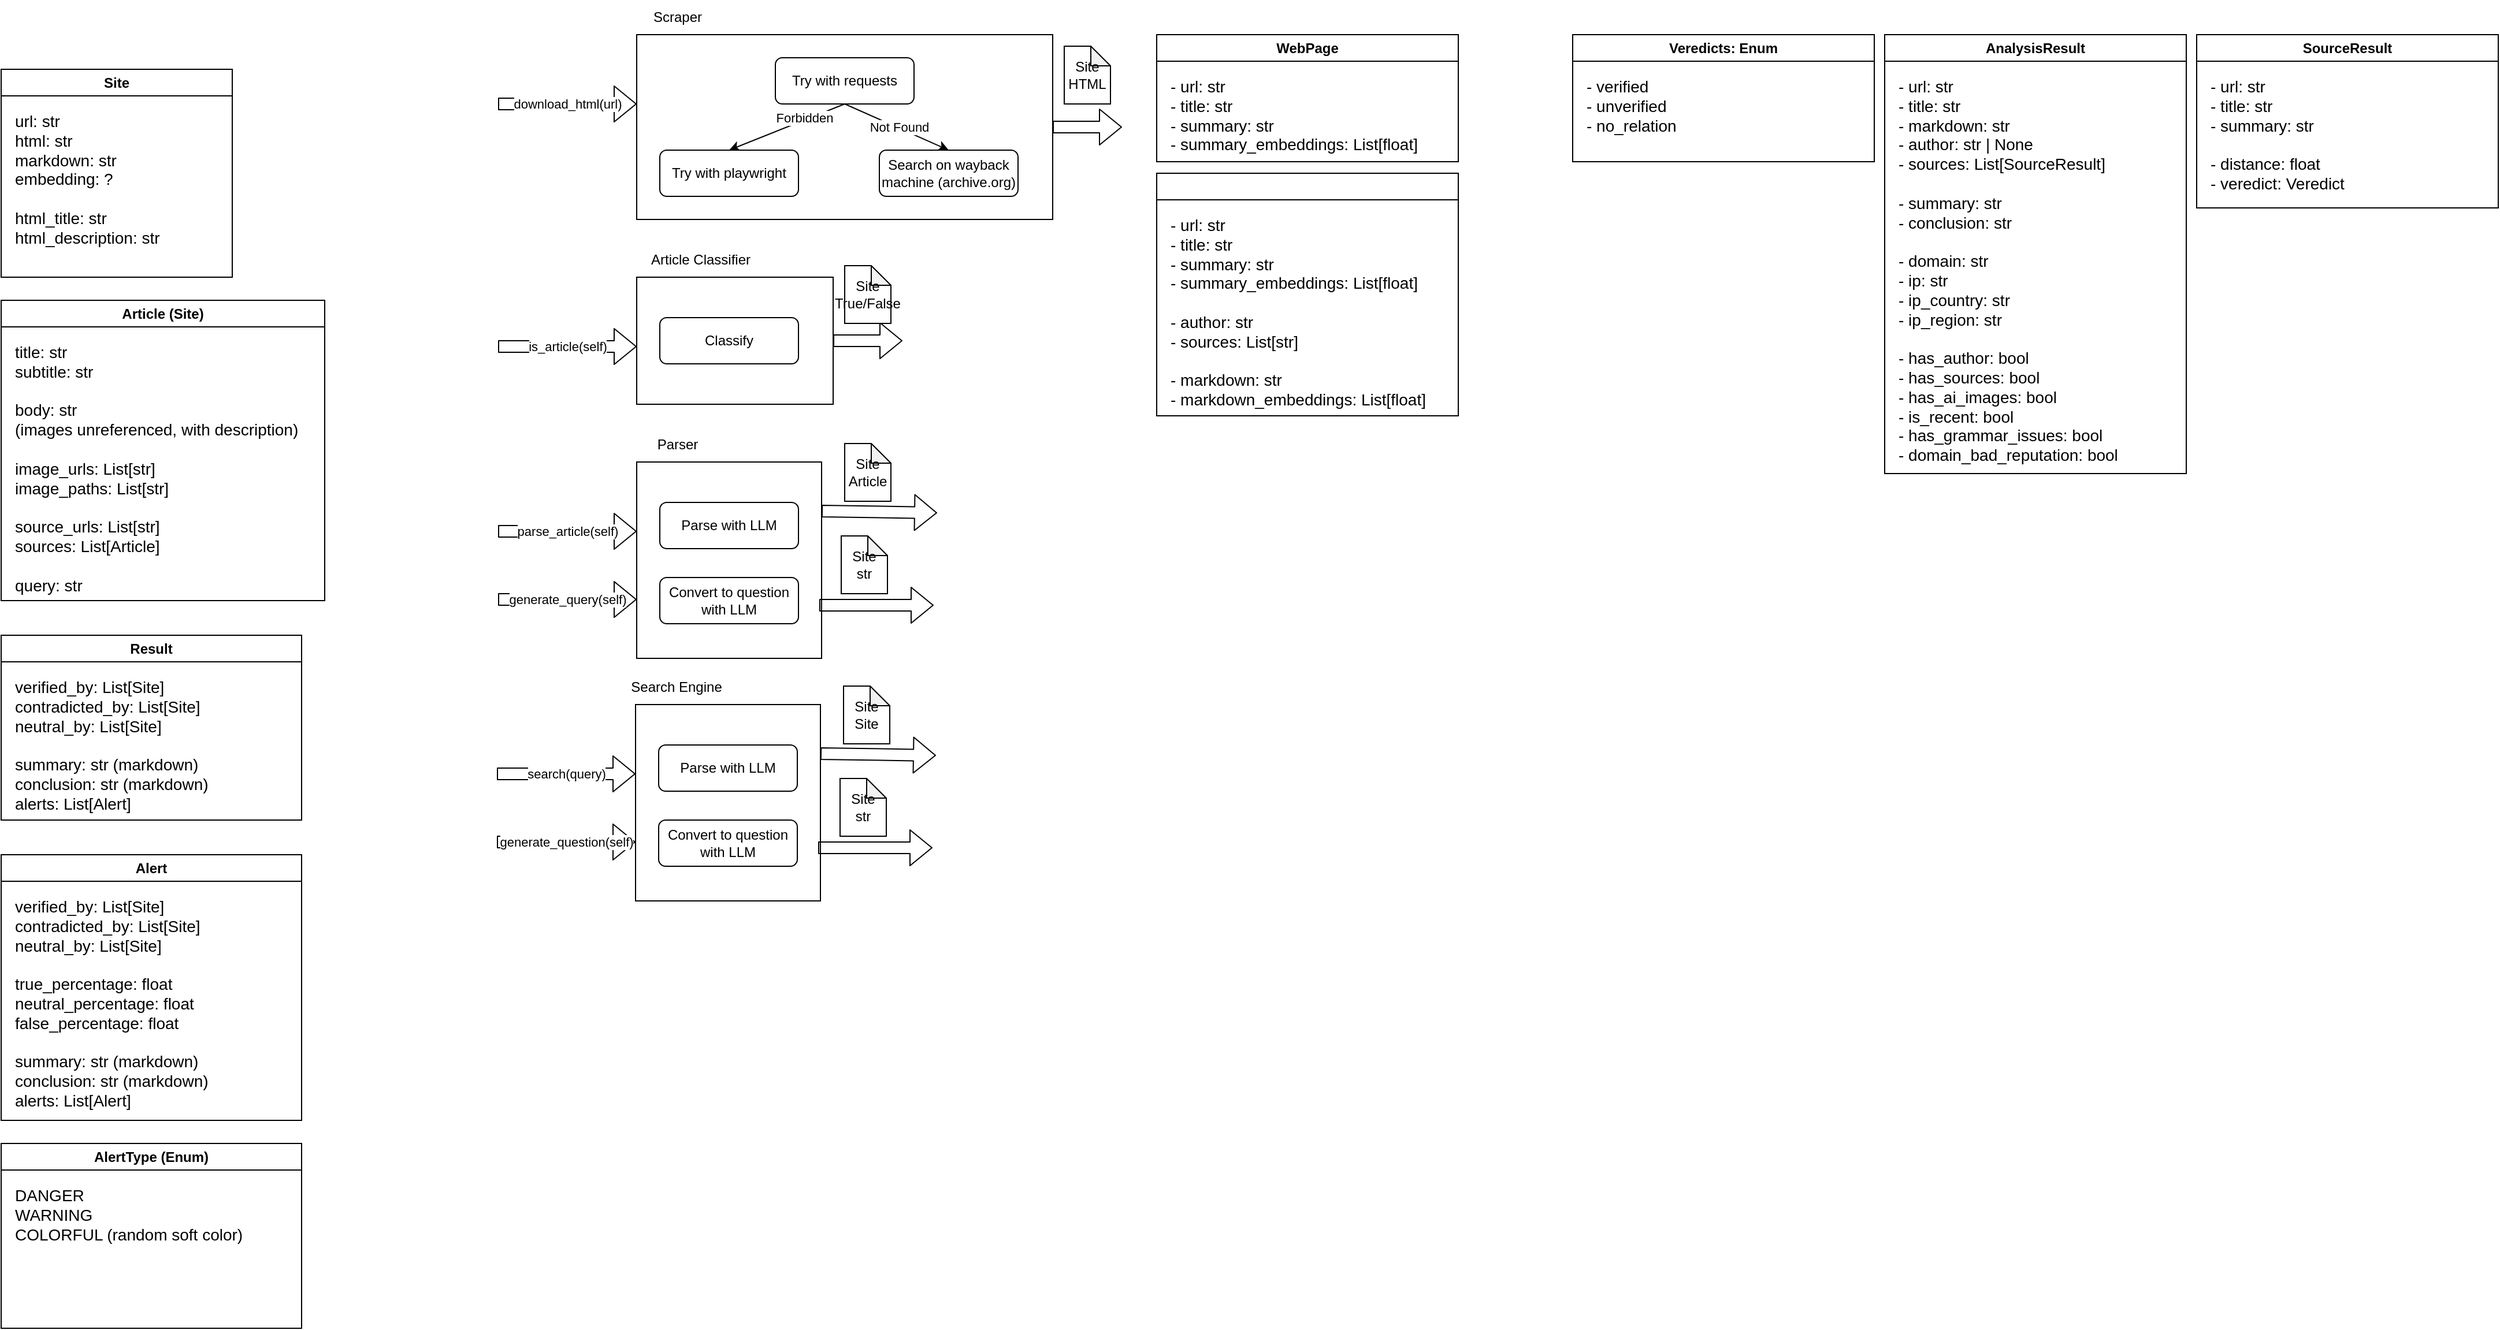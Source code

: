 <mxfile>
    <diagram id="HAsncto_Bnd6mdIvLr1S" name="Page-1">
        <mxGraphModel dx="1301" dy="586" grid="1" gridSize="10" guides="1" tooltips="1" connect="1" arrows="1" fold="1" page="1" pageScale="1" pageWidth="3000" pageHeight="3000" math="0" shadow="0">
            <root>
                <mxCell id="0"/>
                <mxCell id="1" parent="0"/>
                <mxCell id="2" value="" style="whiteSpace=wrap;html=1;" parent="1" vertex="1">
                    <mxGeometry x="620" y="150" width="360" height="160" as="geometry"/>
                </mxCell>
                <mxCell id="3" value="Scraper" style="text;html=1;align=center;verticalAlign=middle;resizable=0;points=[];autosize=1;strokeColor=none;fillColor=none;" parent="1" vertex="1">
                    <mxGeometry x="620" y="120" width="70" height="30" as="geometry"/>
                </mxCell>
                <mxCell id="20" style="edgeStyle=none;html=1;exitX=0.5;exitY=1;exitDx=0;exitDy=0;entryX=0.5;entryY=0;entryDx=0;entryDy=0;" parent="1" source="4" target="18" edge="1">
                    <mxGeometry relative="1" as="geometry"/>
                </mxCell>
                <mxCell id="21" value="Forbidden" style="edgeLabel;html=1;align=center;verticalAlign=middle;resizable=0;points=[];" parent="20" vertex="1" connectable="0">
                    <mxGeometry x="-0.311" y="-2" relative="1" as="geometry">
                        <mxPoint as="offset"/>
                    </mxGeometry>
                </mxCell>
                <mxCell id="23" style="edgeStyle=none;html=1;exitX=0.5;exitY=1;exitDx=0;exitDy=0;entryX=0.5;entryY=0;entryDx=0;entryDy=0;" parent="1" source="4" target="22" edge="1">
                    <mxGeometry relative="1" as="geometry"/>
                </mxCell>
                <mxCell id="24" value="Not Found" style="edgeLabel;html=1;align=center;verticalAlign=middle;resizable=0;points=[];" parent="23" vertex="1" connectable="0">
                    <mxGeometry x="0.025" y="1" relative="1" as="geometry">
                        <mxPoint as="offset"/>
                    </mxGeometry>
                </mxCell>
                <mxCell id="4" value="Try with requests" style="rounded=1;whiteSpace=wrap;html=1;" parent="1" vertex="1">
                    <mxGeometry x="740" y="170" width="120" height="40" as="geometry"/>
                </mxCell>
                <mxCell id="16" value="download_html(url)" style="shape=flexArrow;endArrow=classic;html=1;" parent="1" edge="1">
                    <mxGeometry width="50" height="50" relative="1" as="geometry">
                        <mxPoint x="500" y="210" as="sourcePoint"/>
                        <mxPoint x="620" y="210" as="targetPoint"/>
                    </mxGeometry>
                </mxCell>
                <mxCell id="18" value="Try with playwright" style="rounded=1;whiteSpace=wrap;html=1;" parent="1" vertex="1">
                    <mxGeometry x="640" y="250" width="120" height="40" as="geometry"/>
                </mxCell>
                <mxCell id="22" value="Search on wayback machine (archive.org)" style="rounded=1;whiteSpace=wrap;html=1;" parent="1" vertex="1">
                    <mxGeometry x="830" y="250" width="120" height="40" as="geometry"/>
                </mxCell>
                <mxCell id="25" value="" style="shape=flexArrow;endArrow=classic;html=1;exitX=1;exitY=0.5;exitDx=0;exitDy=0;" parent="1" source="2" edge="1">
                    <mxGeometry width="50" height="50" relative="1" as="geometry">
                        <mxPoint x="1070" y="240" as="sourcePoint"/>
                        <mxPoint x="1040" y="230" as="targetPoint"/>
                    </mxGeometry>
                </mxCell>
                <mxCell id="26" value="&lt;div&gt;Site&lt;/div&gt;HTML" style="shape=note;whiteSpace=wrap;html=1;backgroundOutline=1;darkOpacity=0.05;size=17;" parent="1" vertex="1">
                    <mxGeometry x="990" y="160" width="40" height="50" as="geometry"/>
                </mxCell>
                <mxCell id="27" value="" style="whiteSpace=wrap;html=1;" parent="1" vertex="1">
                    <mxGeometry x="620" y="360" width="170" height="110" as="geometry"/>
                </mxCell>
                <mxCell id="28" value="Article Classifier" style="text;html=1;align=center;verticalAlign=middle;resizable=0;points=[];autosize=1;strokeColor=none;fillColor=none;" parent="1" vertex="1">
                    <mxGeometry x="620" y="330" width="110" height="30" as="geometry"/>
                </mxCell>
                <mxCell id="33" value="Classify" style="rounded=1;whiteSpace=wrap;html=1;" parent="1" vertex="1">
                    <mxGeometry x="640" y="395" width="120" height="40" as="geometry"/>
                </mxCell>
                <mxCell id="34" value="is_article(self)" style="shape=flexArrow;endArrow=classic;html=1;" parent="1" edge="1">
                    <mxGeometry width="50" height="50" relative="1" as="geometry">
                        <mxPoint x="500" y="420" as="sourcePoint"/>
                        <mxPoint x="620" y="420" as="targetPoint"/>
                    </mxGeometry>
                </mxCell>
                <mxCell id="37" value="" style="shape=flexArrow;endArrow=classic;html=1;exitX=1;exitY=0.5;exitDx=0;exitDy=0;" parent="1" source="27" edge="1">
                    <mxGeometry width="50" height="50" relative="1" as="geometry">
                        <mxPoint x="1070" y="450" as="sourcePoint"/>
                        <mxPoint x="850" y="415" as="targetPoint"/>
                    </mxGeometry>
                </mxCell>
                <mxCell id="38" value="&lt;div&gt;Site&lt;/div&gt;True/False" style="shape=note;whiteSpace=wrap;html=1;backgroundOutline=1;darkOpacity=0.05;size=17;" parent="1" vertex="1">
                    <mxGeometry x="800" y="350" width="40" height="50" as="geometry"/>
                </mxCell>
                <mxCell id="39" value="" style="whiteSpace=wrap;html=1;" parent="1" vertex="1">
                    <mxGeometry x="620" y="520" width="160" height="170" as="geometry"/>
                </mxCell>
                <mxCell id="40" value="Parser" style="text;html=1;align=center;verticalAlign=middle;resizable=0;points=[];autosize=1;strokeColor=none;fillColor=none;" parent="1" vertex="1">
                    <mxGeometry x="625" y="490" width="60" height="30" as="geometry"/>
                </mxCell>
                <mxCell id="41" value="Parse with LLM" style="rounded=1;whiteSpace=wrap;html=1;" parent="1" vertex="1">
                    <mxGeometry x="640" y="555" width="120" height="40" as="geometry"/>
                </mxCell>
                <mxCell id="42" value="parse_article(self)" style="shape=flexArrow;endArrow=classic;html=1;" parent="1" edge="1">
                    <mxGeometry width="50" height="50" relative="1" as="geometry">
                        <mxPoint x="500" y="580" as="sourcePoint"/>
                        <mxPoint x="620" y="580" as="targetPoint"/>
                    </mxGeometry>
                </mxCell>
                <mxCell id="43" value="" style="shape=flexArrow;endArrow=classic;html=1;exitX=1;exitY=0.25;exitDx=0;exitDy=0;" parent="1" source="39" edge="1">
                    <mxGeometry width="50" height="50" relative="1" as="geometry">
                        <mxPoint x="781" y="570" as="sourcePoint"/>
                        <mxPoint x="880" y="564" as="targetPoint"/>
                    </mxGeometry>
                </mxCell>
                <mxCell id="44" value="&lt;div&gt;Site&lt;/div&gt;Article" style="shape=note;whiteSpace=wrap;html=1;backgroundOutline=1;darkOpacity=0.05;size=17;" parent="1" vertex="1">
                    <mxGeometry x="800" y="504" width="40" height="50" as="geometry"/>
                </mxCell>
                <mxCell id="51" value="Convert to question with LLM" style="rounded=1;whiteSpace=wrap;html=1;" parent="1" vertex="1">
                    <mxGeometry x="640" y="620" width="120" height="40" as="geometry"/>
                </mxCell>
                <mxCell id="52" value="generate_query(self)" style="shape=flexArrow;endArrow=classic;html=1;" parent="1" edge="1">
                    <mxGeometry width="50" height="50" relative="1" as="geometry">
                        <mxPoint x="500" y="639" as="sourcePoint"/>
                        <mxPoint x="620" y="639" as="targetPoint"/>
                    </mxGeometry>
                </mxCell>
                <mxCell id="53" value="" style="shape=flexArrow;endArrow=classic;html=1;exitX=1.007;exitY=0.21;exitDx=0;exitDy=0;exitPerimeter=0;" parent="1" edge="1">
                    <mxGeometry width="50" height="50" relative="1" as="geometry">
                        <mxPoint x="778" y="644" as="sourcePoint"/>
                        <mxPoint x="877" y="644" as="targetPoint"/>
                    </mxGeometry>
                </mxCell>
                <mxCell id="54" value="&lt;div&gt;Site&lt;/div&gt;str" style="shape=note;whiteSpace=wrap;html=1;backgroundOutline=1;darkOpacity=0.05;size=17;" parent="1" vertex="1">
                    <mxGeometry x="797" y="584" width="40" height="50" as="geometry"/>
                </mxCell>
                <mxCell id="55" value="" style="whiteSpace=wrap;html=1;" parent="1" vertex="1">
                    <mxGeometry x="619" y="730" width="160" height="170" as="geometry"/>
                </mxCell>
                <mxCell id="56" value="Search Engine" style="text;html=1;align=center;verticalAlign=middle;resizable=0;points=[];autosize=1;strokeColor=none;fillColor=none;" parent="1" vertex="1">
                    <mxGeometry x="604" y="700" width="100" height="30" as="geometry"/>
                </mxCell>
                <mxCell id="57" value="Parse with LLM" style="rounded=1;whiteSpace=wrap;html=1;" parent="1" vertex="1">
                    <mxGeometry x="639" y="765" width="120" height="40" as="geometry"/>
                </mxCell>
                <mxCell id="58" value="search(query)" style="shape=flexArrow;endArrow=classic;html=1;" parent="1" edge="1">
                    <mxGeometry width="50" height="50" relative="1" as="geometry">
                        <mxPoint x="499" y="790" as="sourcePoint"/>
                        <mxPoint x="619" y="790" as="targetPoint"/>
                    </mxGeometry>
                </mxCell>
                <mxCell id="59" value="" style="shape=flexArrow;endArrow=classic;html=1;exitX=1;exitY=0.25;exitDx=0;exitDy=0;" parent="1" source="55" edge="1">
                    <mxGeometry width="50" height="50" relative="1" as="geometry">
                        <mxPoint x="780" y="780" as="sourcePoint"/>
                        <mxPoint x="879" y="774" as="targetPoint"/>
                    </mxGeometry>
                </mxCell>
                <mxCell id="60" value="&lt;div&gt;Site&lt;/div&gt;Site" style="shape=note;whiteSpace=wrap;html=1;backgroundOutline=1;darkOpacity=0.05;size=17;" parent="1" vertex="1">
                    <mxGeometry x="799" y="714" width="40" height="50" as="geometry"/>
                </mxCell>
                <mxCell id="61" value="Convert to question with LLM" style="rounded=1;whiteSpace=wrap;html=1;" parent="1" vertex="1">
                    <mxGeometry x="639" y="830" width="120" height="40" as="geometry"/>
                </mxCell>
                <mxCell id="62" value="generate_question(self)" style="shape=flexArrow;endArrow=classic;html=1;" parent="1" edge="1">
                    <mxGeometry width="50" height="50" relative="1" as="geometry">
                        <mxPoint x="499" y="849" as="sourcePoint"/>
                        <mxPoint x="619" y="849" as="targetPoint"/>
                    </mxGeometry>
                </mxCell>
                <mxCell id="63" value="" style="shape=flexArrow;endArrow=classic;html=1;exitX=1.007;exitY=0.21;exitDx=0;exitDy=0;exitPerimeter=0;" parent="1" edge="1">
                    <mxGeometry width="50" height="50" relative="1" as="geometry">
                        <mxPoint x="777" y="854" as="sourcePoint"/>
                        <mxPoint x="876" y="854" as="targetPoint"/>
                    </mxGeometry>
                </mxCell>
                <mxCell id="64" value="&lt;div&gt;Site&lt;/div&gt;str" style="shape=note;whiteSpace=wrap;html=1;backgroundOutline=1;darkOpacity=0.05;size=17;" parent="1" vertex="1">
                    <mxGeometry x="796" y="794" width="40" height="50" as="geometry"/>
                </mxCell>
                <mxCell id="66" value="Site" style="swimlane;whiteSpace=wrap;html=1;" parent="1" vertex="1">
                    <mxGeometry x="70" y="180" width="200" height="180" as="geometry">
                        <mxRectangle x="230" y="160" width="60" height="30" as="alternateBounds"/>
                    </mxGeometry>
                </mxCell>
                <mxCell id="68" value="&lt;font style=&quot;font-size: 14px; background-color: light-dark(#ffffff, var(--ge-dark-color, #121212));&quot;&gt;url: str&lt;/font&gt;&lt;div&gt;&lt;div&gt;&lt;font style=&quot;font-size: 14px; background-color: light-dark(#ffffff, var(--ge-dark-color, #121212));&quot;&gt;html: str&lt;/font&gt;&lt;/div&gt;&lt;div&gt;&lt;font style=&quot;font-size: 14px; background-color: light-dark(#ffffff, var(--ge-dark-color, #121212));&quot;&gt;markdown: str&lt;/font&gt;&lt;/div&gt;&lt;div&gt;&lt;font style=&quot;font-size: 14px; background-color: light-dark(#ffffff, var(--ge-dark-color, #121212));&quot;&gt;embedding: ?&lt;/font&gt;&lt;/div&gt;&lt;/div&gt;&lt;div&gt;&lt;font style=&quot;font-size: 14px; background-color: light-dark(#ffffff, var(--ge-dark-color, #121212));&quot;&gt;&lt;br&gt;&lt;/font&gt;&lt;/div&gt;&lt;div&gt;&lt;font style=&quot;font-size: 14px; background-color: light-dark(#ffffff, var(--ge-dark-color, #121212));&quot;&gt;html_title: str&lt;/font&gt;&lt;/div&gt;&lt;div&gt;&lt;font style=&quot;font-size: 14px; background-color: light-dark(#ffffff, var(--ge-dark-color, #121212));&quot;&gt;html_description: str&lt;/font&gt;&lt;/div&gt;" style="text;html=1;align=left;verticalAlign=top;resizable=0;points=[];autosize=1;strokeColor=none;fillColor=none;" parent="66" vertex="1">
                    <mxGeometry x="10" y="30" width="150" height="130" as="geometry"/>
                </mxCell>
                <mxCell id="69" value="Article (Site)" style="swimlane;whiteSpace=wrap;html=1;" parent="1" vertex="1">
                    <mxGeometry x="70" y="380" width="280" height="260" as="geometry">
                        <mxRectangle x="230" y="160" width="60" height="30" as="alternateBounds"/>
                    </mxGeometry>
                </mxCell>
                <mxCell id="70" value="&lt;span style=&quot;font-size: 14px;&quot;&gt;title: str&lt;/span&gt;&lt;div&gt;&lt;span style=&quot;font-size: 14px;&quot;&gt;subtitle: str&lt;/span&gt;&lt;/div&gt;&lt;div&gt;&lt;span style=&quot;font-size: 14px;&quot;&gt;&lt;br&gt;&lt;/span&gt;&lt;/div&gt;&lt;div&gt;&lt;span style=&quot;font-size: 14px;&quot;&gt;body: str&lt;/span&gt;&lt;/div&gt;&lt;div&gt;&lt;span style=&quot;font-size: 14px;&quot;&gt;(images unreferenced, with description)&lt;/span&gt;&lt;/div&gt;&lt;div&gt;&lt;span style=&quot;font-size: 14px;&quot;&gt;&lt;br&gt;&lt;/span&gt;&lt;/div&gt;&lt;div&gt;&lt;span style=&quot;font-size: 14px;&quot;&gt;image_urls: List[str]&lt;/span&gt;&lt;/div&gt;&lt;div&gt;&lt;span style=&quot;font-size: 14px;&quot;&gt;image_paths: List[str]&lt;/span&gt;&lt;/div&gt;&lt;div&gt;&lt;span style=&quot;font-size: 14px;&quot;&gt;&lt;br&gt;&lt;/span&gt;&lt;/div&gt;&lt;div&gt;&lt;span style=&quot;font-size: 14px;&quot;&gt;source_urls: List[str]&lt;/span&gt;&lt;/div&gt;&lt;div&gt;&lt;span style=&quot;font-size: 14px;&quot;&gt;sources: List[Article]&lt;/span&gt;&lt;/div&gt;&lt;div&gt;&lt;span style=&quot;font-size: 14px;&quot;&gt;&lt;br&gt;&lt;/span&gt;&lt;/div&gt;&lt;div&gt;&lt;span style=&quot;font-size: 14px;&quot;&gt;query: str&lt;/span&gt;&lt;/div&gt;" style="text;html=1;align=left;verticalAlign=top;resizable=0;points=[];autosize=1;strokeColor=none;fillColor=none;" parent="69" vertex="1">
                    <mxGeometry x="10" y="30" width="270" height="230" as="geometry"/>
                </mxCell>
                <mxCell id="71" value="Result" style="swimlane;whiteSpace=wrap;html=1;" parent="1" vertex="1">
                    <mxGeometry x="70" y="670" width="260" height="160" as="geometry">
                        <mxRectangle x="230" y="160" width="60" height="30" as="alternateBounds"/>
                    </mxGeometry>
                </mxCell>
                <mxCell id="73" value="&lt;div&gt;&lt;span style=&quot;font-size: 14px;&quot;&gt;verified_by: List[Site]&lt;/span&gt;&lt;/div&gt;&lt;div&gt;&lt;span style=&quot;font-size: 14px;&quot;&gt;contradicted_by: List[Site]&lt;/span&gt;&lt;/div&gt;&lt;div&gt;&lt;span style=&quot;font-size: 14px;&quot;&gt;neutral_by: List[Site]&lt;/span&gt;&lt;/div&gt;&lt;div&gt;&lt;span style=&quot;font-size: 14px;&quot;&gt;&lt;br&gt;&lt;/span&gt;&lt;/div&gt;&lt;div&gt;&lt;span style=&quot;font-size: 14px;&quot;&gt;summary: str (markdown)&lt;/span&gt;&lt;/div&gt;&lt;div&gt;&lt;span style=&quot;font-size: 14px;&quot;&gt;conclusion: str (markdown)&lt;/span&gt;&lt;/div&gt;&lt;div&gt;&lt;span style=&quot;font-size: 14px;&quot;&gt;alerts: List[Alert]&lt;/span&gt;&lt;/div&gt;" style="text;html=1;align=left;verticalAlign=top;resizable=0;points=[];autosize=1;strokeColor=none;fillColor=none;" parent="71" vertex="1">
                    <mxGeometry x="10" y="30" width="190" height="130" as="geometry"/>
                </mxCell>
                <mxCell id="74" value="Alert" style="swimlane;whiteSpace=wrap;html=1;" parent="1" vertex="1">
                    <mxGeometry x="70" y="860" width="260" height="230" as="geometry">
                        <mxRectangle x="230" y="160" width="60" height="30" as="alternateBounds"/>
                    </mxGeometry>
                </mxCell>
                <mxCell id="75" value="&lt;div&gt;&lt;span style=&quot;font-size: 14px;&quot;&gt;verified_by: List[Site]&lt;/span&gt;&lt;/div&gt;&lt;div&gt;&lt;span style=&quot;font-size: 14px;&quot;&gt;contradicted_by: List[Site]&lt;/span&gt;&lt;/div&gt;&lt;div&gt;&lt;span style=&quot;font-size: 14px;&quot;&gt;neutral_by: List[Site]&lt;/span&gt;&lt;/div&gt;&lt;div&gt;&lt;span style=&quot;font-size: 14px;&quot;&gt;&lt;br&gt;&lt;/span&gt;&lt;/div&gt;&lt;div&gt;&lt;span style=&quot;font-size: 14px;&quot;&gt;true_percentage: float&lt;/span&gt;&lt;/div&gt;&lt;div&gt;&lt;span style=&quot;font-size: 14px;&quot;&gt;neutral_percentage: float&lt;/span&gt;&lt;/div&gt;&lt;div&gt;&lt;span style=&quot;font-size: 14px;&quot;&gt;false_percentage: float&lt;/span&gt;&lt;/div&gt;&lt;div&gt;&lt;span style=&quot;font-size: 14px;&quot;&gt;&lt;br&gt;&lt;/span&gt;&lt;/div&gt;&lt;div&gt;&lt;span style=&quot;font-size: 14px;&quot;&gt;summary: str (markdown)&lt;/span&gt;&lt;/div&gt;&lt;div&gt;&lt;span style=&quot;font-size: 14px;&quot;&gt;conclusion: str (markdown)&lt;/span&gt;&lt;/div&gt;&lt;div&gt;&lt;span style=&quot;font-size: 14px;&quot;&gt;alerts: List[Alert]&lt;/span&gt;&lt;/div&gt;" style="text;html=1;align=left;verticalAlign=top;resizable=0;points=[];autosize=1;strokeColor=none;fillColor=none;" parent="74" vertex="1">
                    <mxGeometry x="10" y="30" width="190" height="200" as="geometry"/>
                </mxCell>
                <mxCell id="76" value="AlertType (Enum)" style="swimlane;whiteSpace=wrap;html=1;" parent="1" vertex="1">
                    <mxGeometry x="70" y="1110" width="260" height="160" as="geometry">
                        <mxRectangle x="230" y="160" width="60" height="30" as="alternateBounds"/>
                    </mxGeometry>
                </mxCell>
                <mxCell id="77" value="&lt;div&gt;&lt;span style=&quot;font-size: 14px;&quot;&gt;DANGER&lt;/span&gt;&lt;/div&gt;&lt;div&gt;&lt;span style=&quot;font-size: 14px;&quot;&gt;WARNING&lt;/span&gt;&lt;/div&gt;&lt;div&gt;&lt;span style=&quot;font-size: 14px;&quot;&gt;COLORFUL (random soft color)&lt;/span&gt;&lt;/div&gt;" style="text;html=1;align=left;verticalAlign=top;resizable=0;points=[];autosize=1;strokeColor=none;fillColor=none;" parent="76" vertex="1">
                    <mxGeometry x="10" y="30" width="220" height="60" as="geometry"/>
                </mxCell>
                <mxCell id="78" value="&lt;div style=&quot;text-wrap-mode: nowrap; font-weight: 400; text-align: left;&quot;&gt;&lt;span style=&quot;color: rgb(255, 255, 255); font-weight: 700; text-align: center; text-wrap-mode: wrap;&quot;&gt;WebPage&lt;/span&gt;&lt;/div&gt;" style="swimlane;whiteSpace=wrap;html=1;" vertex="1" parent="1">
                    <mxGeometry x="1070" y="270" width="261" height="210" as="geometry">
                        <mxRectangle x="230" y="160" width="60" height="30" as="alternateBounds"/>
                    </mxGeometry>
                </mxCell>
                <mxCell id="79" value="&lt;div&gt;&lt;span style=&quot;font-size: 14px; background-color: transparent;&quot;&gt;- url: str&lt;/span&gt;&lt;/div&gt;&lt;div&gt;&lt;span style=&quot;font-size: 14px;&quot;&gt;- title: str&lt;/span&gt;&lt;/div&gt;&lt;div&gt;&lt;span style=&quot;font-size: 14px;&quot;&gt;- summary: str&lt;/span&gt;&lt;/div&gt;&lt;div&gt;&lt;span style=&quot;font-size: 14px;&quot;&gt;- summary_embeddings: List[float]&lt;/span&gt;&lt;/div&gt;&lt;div&gt;&lt;span style=&quot;font-size: 14px;&quot;&gt;&lt;br&gt;&lt;/span&gt;&lt;/div&gt;&lt;div&gt;&lt;span style=&quot;font-size: 14px;&quot;&gt;- author: str&lt;/span&gt;&lt;/div&gt;&lt;div&gt;&lt;span style=&quot;font-size: 14px;&quot;&gt;- sources: List[str]&lt;/span&gt;&lt;/div&gt;&lt;div&gt;&lt;span style=&quot;font-size: 14px;&quot;&gt;&lt;br&gt;&lt;/span&gt;&lt;/div&gt;&lt;div&gt;&lt;span style=&quot;font-size: 14px;&quot;&gt;- markdown: str&lt;/span&gt;&lt;/div&gt;&lt;div&gt;&lt;span style=&quot;font-size: 14px;&quot;&gt;- markdown_embeddings: List[float]&lt;/span&gt;&lt;/div&gt;" style="text;html=1;align=left;verticalAlign=top;resizable=0;points=[];autosize=1;strokeColor=none;fillColor=none;" vertex="1" parent="78">
                    <mxGeometry x="10" y="30" width="240" height="180" as="geometry"/>
                </mxCell>
                <mxCell id="80" value="Veredicts: Enum" style="swimlane;whiteSpace=wrap;html=1;" vertex="1" parent="1">
                    <mxGeometry x="1430" y="150" width="261" height="110" as="geometry">
                        <mxRectangle x="230" y="160" width="60" height="30" as="alternateBounds"/>
                    </mxGeometry>
                </mxCell>
                <mxCell id="81" value="&lt;div&gt;&lt;span style=&quot;font-size: 14px; background-color: transparent;&quot;&gt;- verified&lt;/span&gt;&lt;/div&gt;&lt;div&gt;&lt;span style=&quot;font-size: 14px;&quot;&gt;- unverified&lt;/span&gt;&lt;/div&gt;&lt;div&gt;&lt;span style=&quot;font-size: 14px;&quot;&gt;- no_relation&lt;/span&gt;&lt;/div&gt;&lt;div&gt;&lt;br&gt;&lt;/div&gt;" style="text;html=1;align=left;verticalAlign=top;resizable=0;points=[];autosize=1;strokeColor=none;fillColor=none;" vertex="1" parent="80">
                    <mxGeometry x="10" y="30" width="100" height="80" as="geometry"/>
                </mxCell>
                <mxCell id="82" value="AnalysisResult" style="swimlane;whiteSpace=wrap;html=1;" vertex="1" parent="1">
                    <mxGeometry x="1700" y="150" width="261" height="380" as="geometry">
                        <mxRectangle x="230" y="160" width="60" height="30" as="alternateBounds"/>
                    </mxGeometry>
                </mxCell>
                <mxCell id="83" value="&lt;div&gt;&lt;span style=&quot;font-size: 14px; background-color: transparent;&quot;&gt;- url: str&lt;/span&gt;&lt;/div&gt;&lt;div&gt;&lt;span style=&quot;font-size: 14px;&quot;&gt;- title: str&lt;/span&gt;&lt;/div&gt;&lt;div&gt;&lt;span style=&quot;font-size: 14px;&quot;&gt;- markdown: str&lt;/span&gt;&lt;/div&gt;&lt;div&gt;&lt;span style=&quot;font-size: 14px;&quot;&gt;- author: str | None&lt;/span&gt;&lt;/div&gt;&lt;div&gt;&lt;span style=&quot;font-size: 14px;&quot;&gt;- sources: List[SourceResult]&lt;/span&gt;&lt;/div&gt;&lt;div&gt;&lt;span style=&quot;font-size: 14px;&quot;&gt;&lt;br&gt;&lt;/span&gt;&lt;/div&gt;&lt;div&gt;&lt;span style=&quot;font-size: 14px;&quot;&gt;- summary: str&lt;/span&gt;&lt;/div&gt;&lt;div&gt;&lt;span style=&quot;font-size: 14px;&quot;&gt;- conclusion: str&lt;/span&gt;&lt;/div&gt;&lt;div&gt;&lt;span style=&quot;font-size: 14px;&quot;&gt;&lt;br&gt;&lt;/span&gt;&lt;/div&gt;&lt;div&gt;&lt;span style=&quot;font-size: 14px;&quot;&gt;- domain: str&lt;/span&gt;&lt;/div&gt;&lt;div&gt;&lt;span style=&quot;font-size: 14px;&quot;&gt;- ip: str&lt;/span&gt;&lt;/div&gt;&lt;div&gt;&lt;span style=&quot;font-size: 14px;&quot;&gt;- ip_country: str&lt;/span&gt;&lt;/div&gt;&lt;div&gt;&lt;span style=&quot;font-size: 14px;&quot;&gt;- ip_region: str&lt;/span&gt;&lt;/div&gt;&lt;div&gt;&lt;span style=&quot;font-size: 14px;&quot;&gt;&lt;br&gt;&lt;/span&gt;&lt;/div&gt;&lt;div&gt;&lt;span style=&quot;font-size: 14px;&quot;&gt;- has_author: bool&lt;/span&gt;&lt;/div&gt;&lt;div&gt;&lt;span style=&quot;font-size: 14px;&quot;&gt;- has_sources: bool&lt;/span&gt;&lt;/div&gt;&lt;div&gt;&lt;span style=&quot;font-size: 14px;&quot;&gt;- has_ai_images: bool&lt;/span&gt;&lt;/div&gt;&lt;div&gt;&lt;span style=&quot;font-size: 14px;&quot;&gt;- is_recent: bool&lt;/span&gt;&lt;/div&gt;&lt;div&gt;&lt;span style=&quot;font-size: 14px;&quot;&gt;- has_grammar_issues: bool&lt;/span&gt;&lt;/div&gt;&lt;div&gt;&lt;span style=&quot;font-size: 14px;&quot;&gt;- domain_bad_reputation: bool&lt;/span&gt;&lt;/div&gt;&lt;div&gt;&lt;br&gt;&lt;/div&gt;" style="text;html=1;align=left;verticalAlign=top;resizable=0;points=[];autosize=1;strokeColor=none;fillColor=none;" vertex="1" parent="82">
                    <mxGeometry x="10" y="30" width="210" height="360" as="geometry"/>
                </mxCell>
                <mxCell id="84" value="WebPage" style="swimlane;whiteSpace=wrap;html=1;" vertex="1" parent="1">
                    <mxGeometry x="1070" y="150" width="261" height="110" as="geometry">
                        <mxRectangle x="230" y="160" width="60" height="30" as="alternateBounds"/>
                    </mxGeometry>
                </mxCell>
                <mxCell id="85" value="&lt;div&gt;&lt;span style=&quot;font-size: 14px; background-color: transparent;&quot;&gt;- url: str&lt;/span&gt;&lt;/div&gt;&lt;div&gt;&lt;span style=&quot;font-size: 14px;&quot;&gt;- title: str&lt;/span&gt;&lt;/div&gt;&lt;div&gt;&lt;span style=&quot;font-size: 14px;&quot;&gt;- summary: str&lt;/span&gt;&lt;/div&gt;&lt;div&gt;&lt;span style=&quot;font-size: 14px;&quot;&gt;- summary_embeddings: List[float]&lt;/span&gt;&lt;/div&gt;" style="text;html=1;align=left;verticalAlign=top;resizable=0;points=[];autosize=1;strokeColor=none;fillColor=none;" vertex="1" parent="84">
                    <mxGeometry x="10" y="30" width="240" height="80" as="geometry"/>
                </mxCell>
                <mxCell id="86" value="&lt;span style=&quot;color: rgb(255, 255, 255); font-weight: 700; text-wrap-mode: wrap;&quot;&gt;WebPage&lt;/span&gt;" style="text;html=1;align=center;verticalAlign=middle;resizable=0;points=[];autosize=1;strokeColor=none;fillColor=none;" vertex="1" parent="1">
                    <mxGeometry x="1350" y="258" width="80" height="30" as="geometry"/>
                </mxCell>
                <mxCell id="87" value="SourceResult" style="swimlane;whiteSpace=wrap;html=1;" vertex="1" parent="1">
                    <mxGeometry x="1970" y="150" width="261" height="150" as="geometry">
                        <mxRectangle x="230" y="160" width="60" height="30" as="alternateBounds"/>
                    </mxGeometry>
                </mxCell>
                <mxCell id="88" value="&lt;div&gt;&lt;span style=&quot;font-size: 14px; background-color: transparent;&quot;&gt;- url: str&lt;/span&gt;&lt;/div&gt;&lt;div&gt;&lt;span style=&quot;font-size: 14px;&quot;&gt;- title: str&lt;/span&gt;&lt;/div&gt;&lt;div&gt;&lt;span style=&quot;font-size: 14px;&quot;&gt;- summary: str&lt;/span&gt;&lt;/div&gt;&lt;div&gt;&lt;span style=&quot;font-size: 14px;&quot;&gt;&lt;br&gt;&lt;/span&gt;&lt;/div&gt;&lt;div&gt;&lt;span style=&quot;font-size: 14px;&quot;&gt;- distance: float&lt;/span&gt;&lt;/div&gt;&lt;div&gt;&lt;span style=&quot;font-size: 14px;&quot;&gt;- veredict: Veredict&lt;/span&gt;&lt;/div&gt;&lt;div&gt;&lt;br&gt;&lt;/div&gt;" style="text;html=1;align=left;verticalAlign=top;resizable=0;points=[];autosize=1;strokeColor=none;fillColor=none;" vertex="1" parent="87">
                    <mxGeometry x="10" y="30" width="140" height="130" as="geometry"/>
                </mxCell>
            </root>
        </mxGraphModel>
    </diagram>
</mxfile>